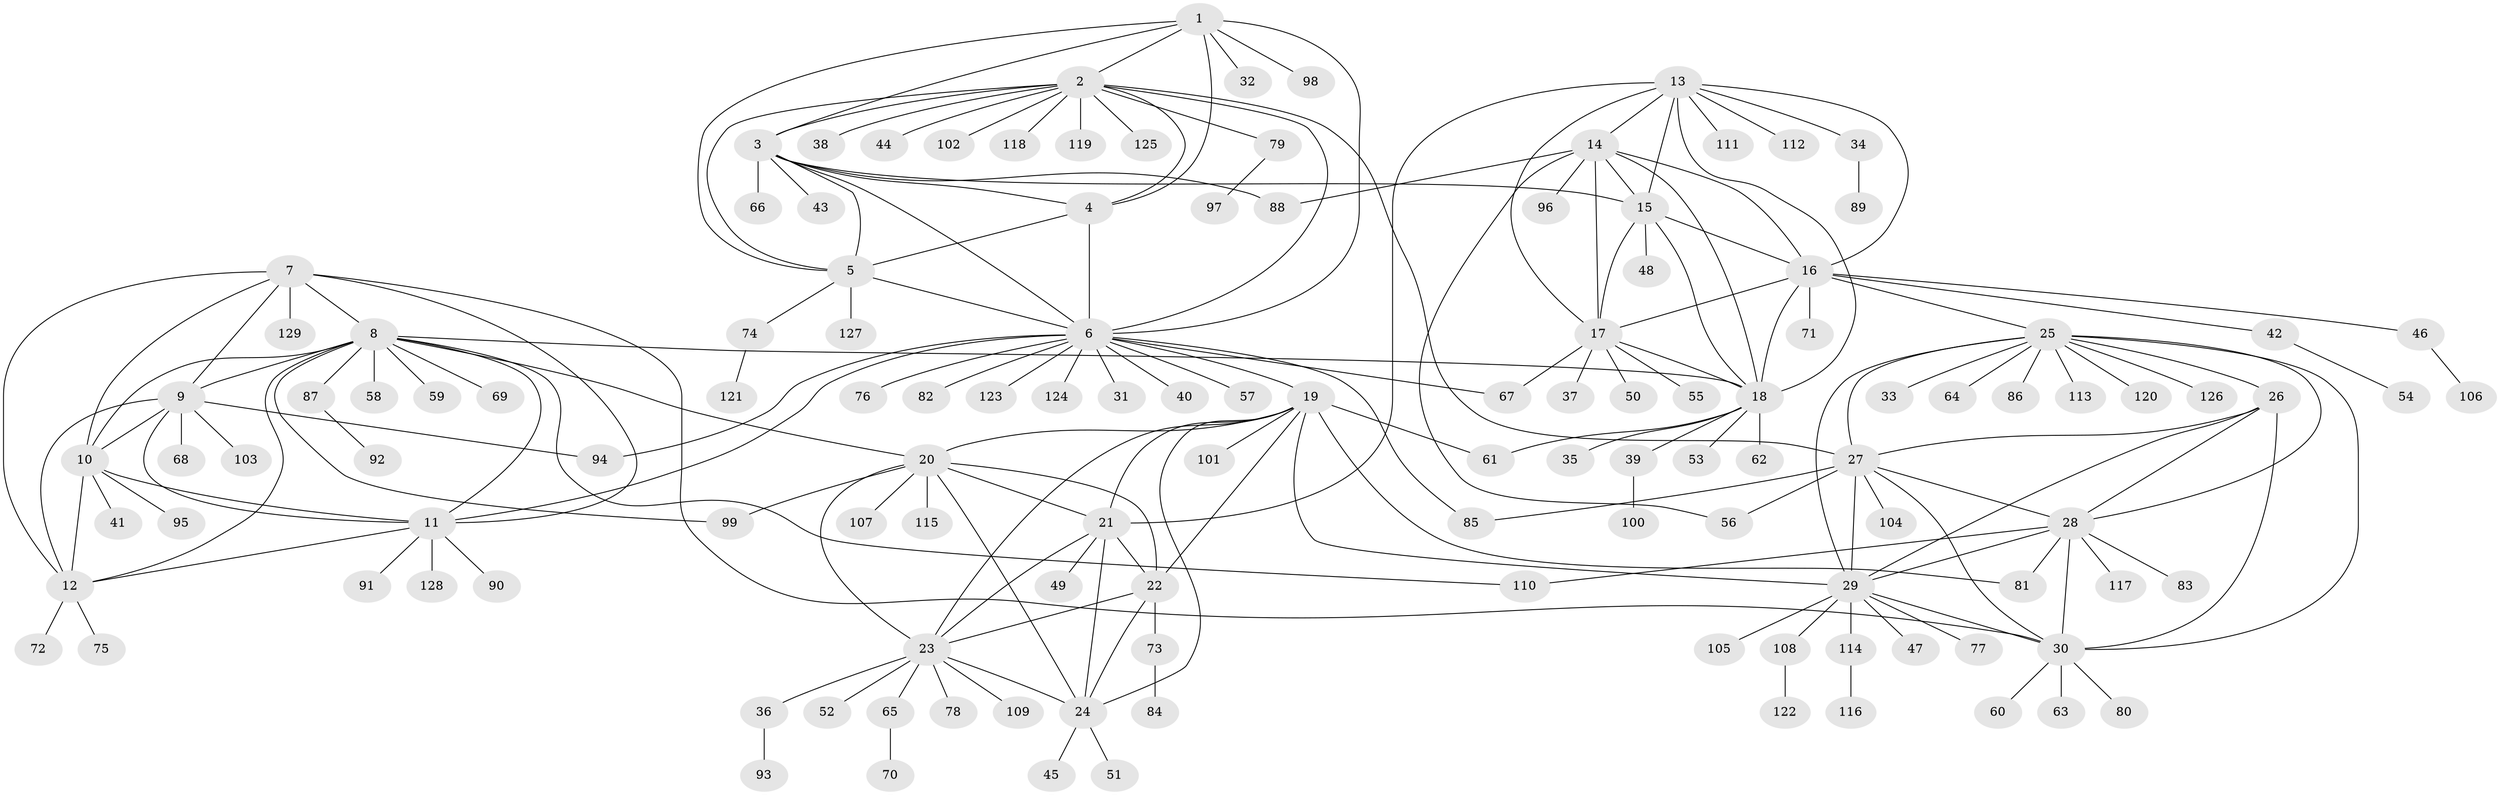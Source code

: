// coarse degree distribution, {5: 0.046875, 4: 0.015625, 1: 0.828125, 2: 0.03125, 22: 0.015625, 9: 0.015625, 10: 0.015625, 11: 0.015625, 12: 0.015625}
// Generated by graph-tools (version 1.1) at 2025/57/03/04/25 21:57:20]
// undirected, 129 vertices, 193 edges
graph export_dot {
graph [start="1"]
  node [color=gray90,style=filled];
  1;
  2;
  3;
  4;
  5;
  6;
  7;
  8;
  9;
  10;
  11;
  12;
  13;
  14;
  15;
  16;
  17;
  18;
  19;
  20;
  21;
  22;
  23;
  24;
  25;
  26;
  27;
  28;
  29;
  30;
  31;
  32;
  33;
  34;
  35;
  36;
  37;
  38;
  39;
  40;
  41;
  42;
  43;
  44;
  45;
  46;
  47;
  48;
  49;
  50;
  51;
  52;
  53;
  54;
  55;
  56;
  57;
  58;
  59;
  60;
  61;
  62;
  63;
  64;
  65;
  66;
  67;
  68;
  69;
  70;
  71;
  72;
  73;
  74;
  75;
  76;
  77;
  78;
  79;
  80;
  81;
  82;
  83;
  84;
  85;
  86;
  87;
  88;
  89;
  90;
  91;
  92;
  93;
  94;
  95;
  96;
  97;
  98;
  99;
  100;
  101;
  102;
  103;
  104;
  105;
  106;
  107;
  108;
  109;
  110;
  111;
  112;
  113;
  114;
  115;
  116;
  117;
  118;
  119;
  120;
  121;
  122;
  123;
  124;
  125;
  126;
  127;
  128;
  129;
  1 -- 2;
  1 -- 3;
  1 -- 4;
  1 -- 5;
  1 -- 6;
  1 -- 32;
  1 -- 98;
  2 -- 3;
  2 -- 4;
  2 -- 5;
  2 -- 6;
  2 -- 27;
  2 -- 38;
  2 -- 44;
  2 -- 79;
  2 -- 102;
  2 -- 118;
  2 -- 119;
  2 -- 125;
  3 -- 4;
  3 -- 5;
  3 -- 6;
  3 -- 15;
  3 -- 43;
  3 -- 66;
  3 -- 88;
  4 -- 5;
  4 -- 6;
  5 -- 6;
  5 -- 74;
  5 -- 127;
  6 -- 11;
  6 -- 19;
  6 -- 31;
  6 -- 40;
  6 -- 57;
  6 -- 67;
  6 -- 76;
  6 -- 82;
  6 -- 85;
  6 -- 94;
  6 -- 123;
  6 -- 124;
  7 -- 8;
  7 -- 9;
  7 -- 10;
  7 -- 11;
  7 -- 12;
  7 -- 30;
  7 -- 129;
  8 -- 9;
  8 -- 10;
  8 -- 11;
  8 -- 12;
  8 -- 18;
  8 -- 20;
  8 -- 58;
  8 -- 59;
  8 -- 69;
  8 -- 87;
  8 -- 99;
  8 -- 110;
  9 -- 10;
  9 -- 11;
  9 -- 12;
  9 -- 68;
  9 -- 94;
  9 -- 103;
  10 -- 11;
  10 -- 12;
  10 -- 41;
  10 -- 95;
  11 -- 12;
  11 -- 90;
  11 -- 91;
  11 -- 128;
  12 -- 72;
  12 -- 75;
  13 -- 14;
  13 -- 15;
  13 -- 16;
  13 -- 17;
  13 -- 18;
  13 -- 21;
  13 -- 34;
  13 -- 111;
  13 -- 112;
  14 -- 15;
  14 -- 16;
  14 -- 17;
  14 -- 18;
  14 -- 56;
  14 -- 88;
  14 -- 96;
  15 -- 16;
  15 -- 17;
  15 -- 18;
  15 -- 48;
  16 -- 17;
  16 -- 18;
  16 -- 25;
  16 -- 42;
  16 -- 46;
  16 -- 71;
  17 -- 18;
  17 -- 37;
  17 -- 50;
  17 -- 55;
  17 -- 67;
  18 -- 35;
  18 -- 39;
  18 -- 53;
  18 -- 61;
  18 -- 62;
  19 -- 20;
  19 -- 21;
  19 -- 22;
  19 -- 23;
  19 -- 24;
  19 -- 29;
  19 -- 61;
  19 -- 81;
  19 -- 101;
  20 -- 21;
  20 -- 22;
  20 -- 23;
  20 -- 24;
  20 -- 99;
  20 -- 107;
  20 -- 115;
  21 -- 22;
  21 -- 23;
  21 -- 24;
  21 -- 49;
  22 -- 23;
  22 -- 24;
  22 -- 73;
  23 -- 24;
  23 -- 36;
  23 -- 52;
  23 -- 65;
  23 -- 78;
  23 -- 109;
  24 -- 45;
  24 -- 51;
  25 -- 26;
  25 -- 27;
  25 -- 28;
  25 -- 29;
  25 -- 30;
  25 -- 33;
  25 -- 64;
  25 -- 86;
  25 -- 113;
  25 -- 120;
  25 -- 126;
  26 -- 27;
  26 -- 28;
  26 -- 29;
  26 -- 30;
  27 -- 28;
  27 -- 29;
  27 -- 30;
  27 -- 56;
  27 -- 85;
  27 -- 104;
  28 -- 29;
  28 -- 30;
  28 -- 81;
  28 -- 83;
  28 -- 110;
  28 -- 117;
  29 -- 30;
  29 -- 47;
  29 -- 77;
  29 -- 105;
  29 -- 108;
  29 -- 114;
  30 -- 60;
  30 -- 63;
  30 -- 80;
  34 -- 89;
  36 -- 93;
  39 -- 100;
  42 -- 54;
  46 -- 106;
  65 -- 70;
  73 -- 84;
  74 -- 121;
  79 -- 97;
  87 -- 92;
  108 -- 122;
  114 -- 116;
}
